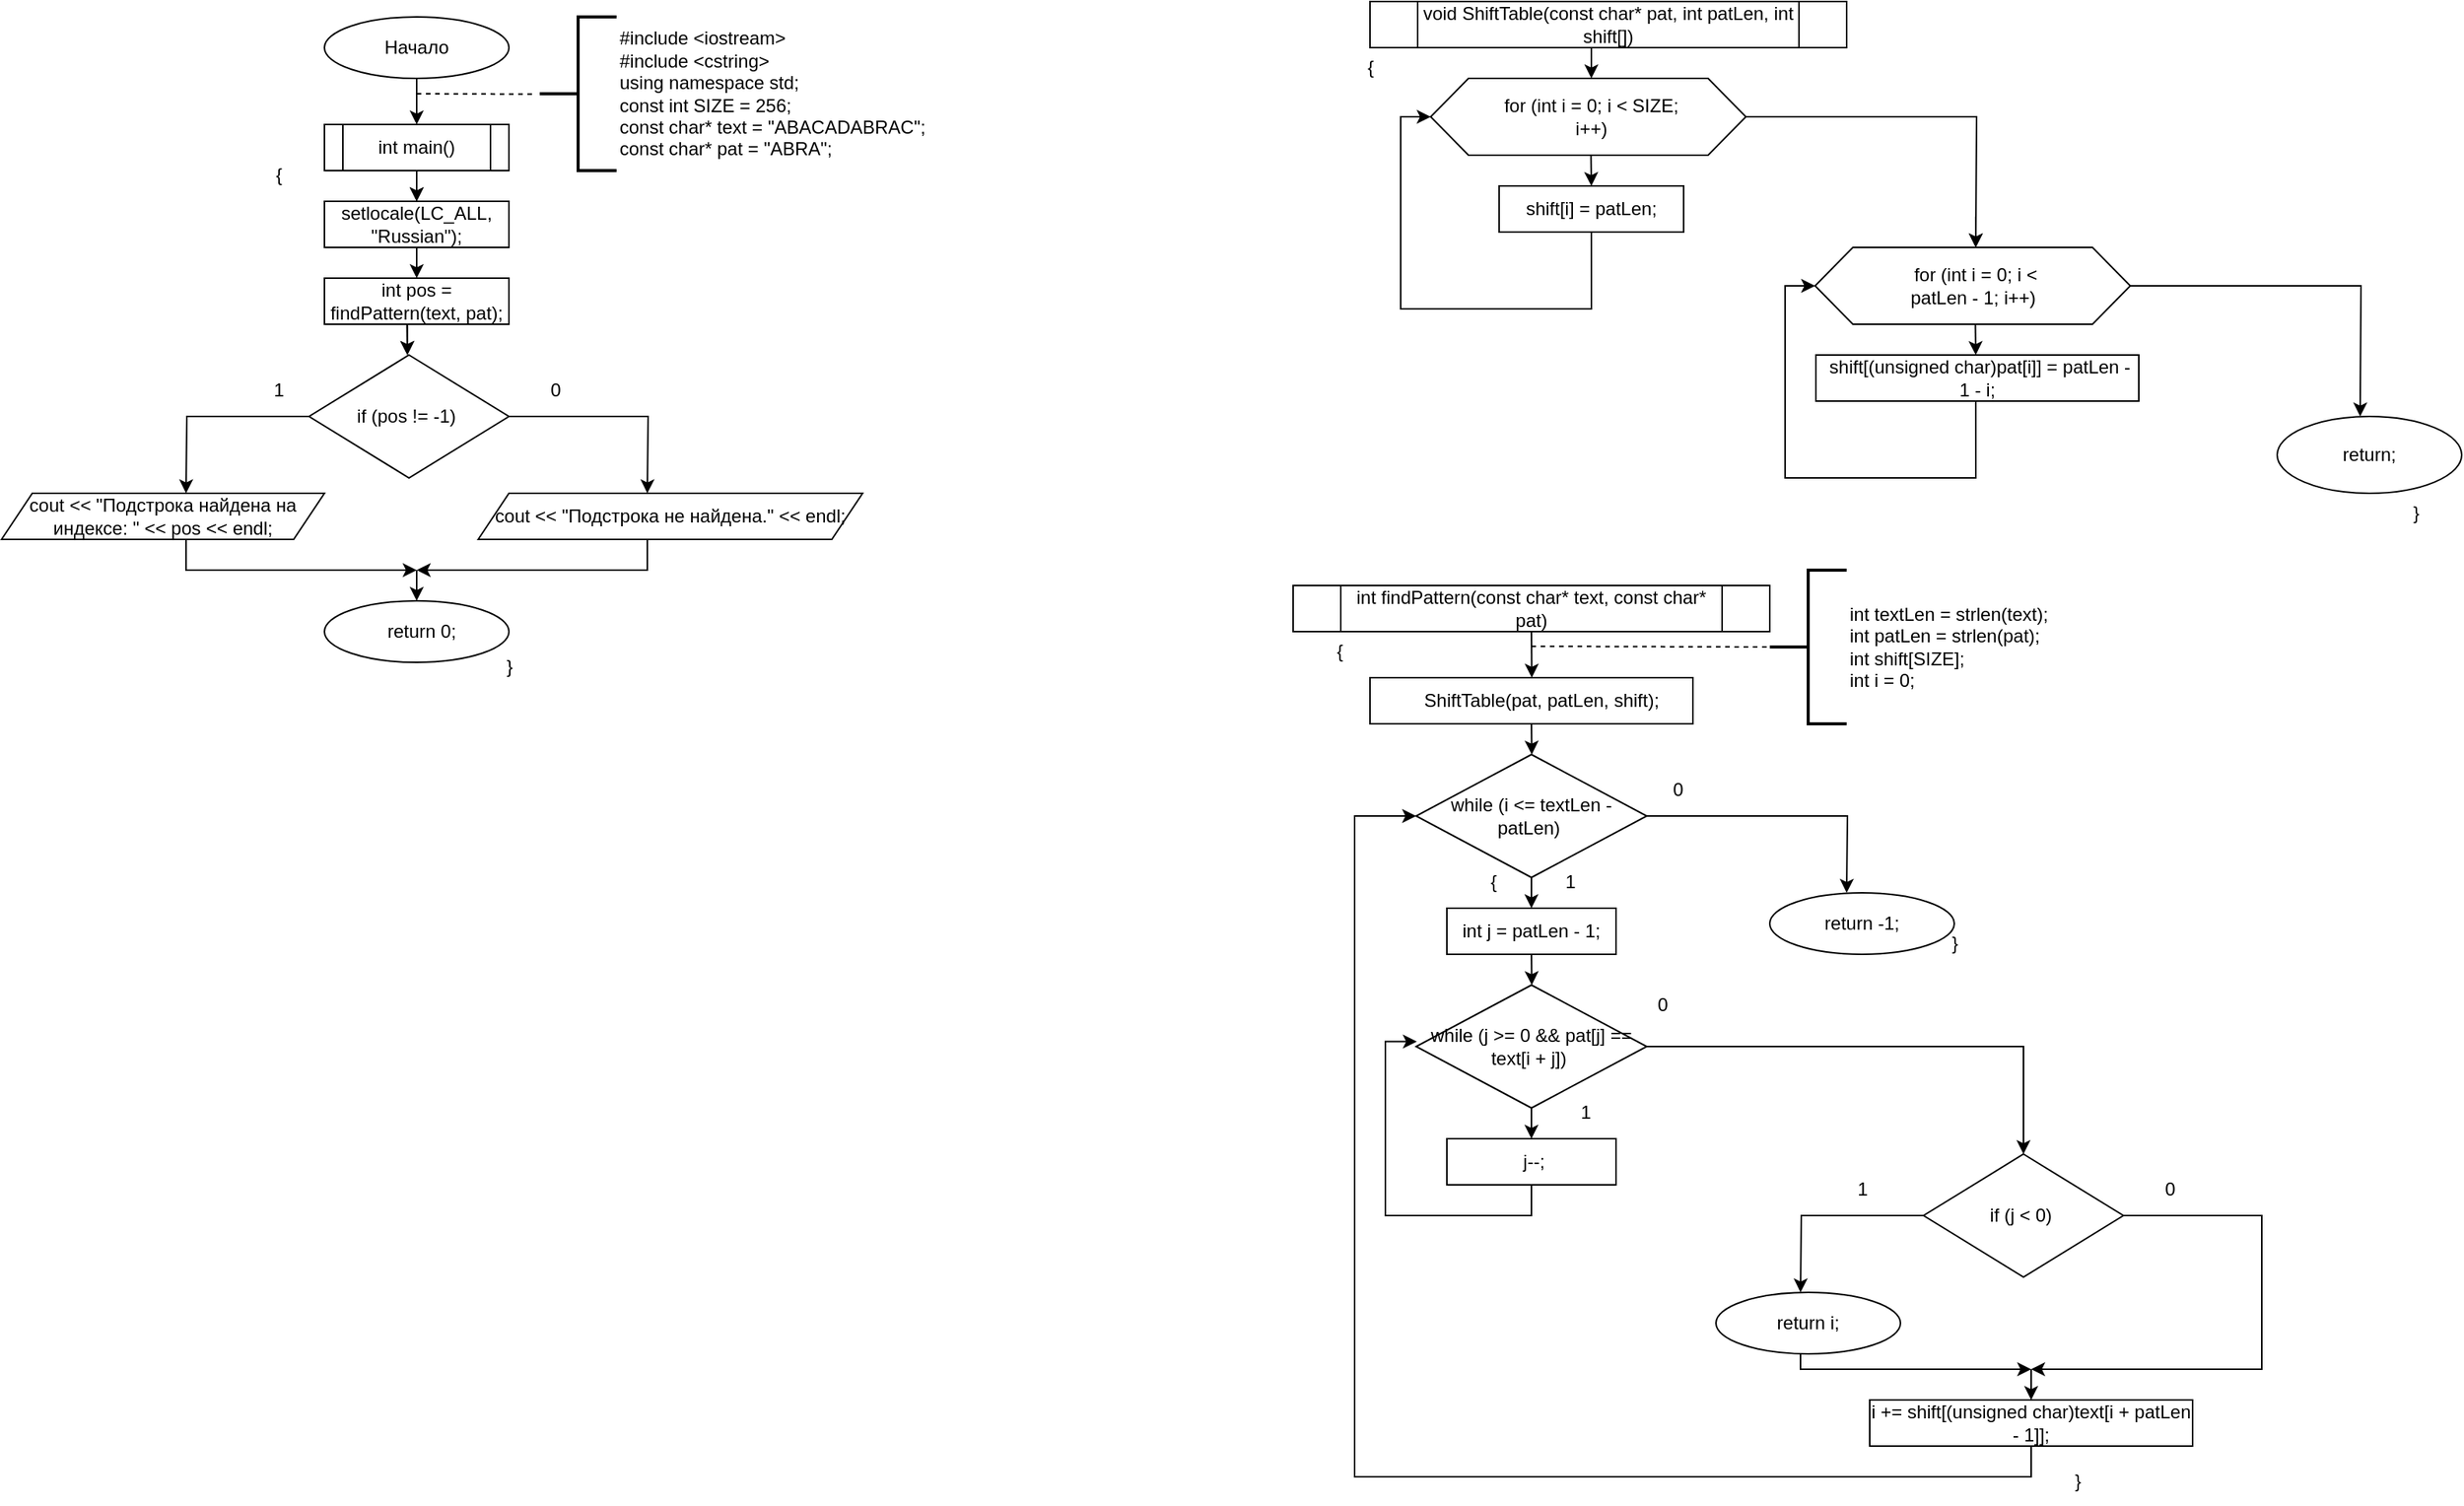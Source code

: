 <mxfile version="26.0.9">
  <diagram name="Страница — 1" id="cVIGA2q7kOsLCS1EdGhH">
    <mxGraphModel dx="2876" dy="1194" grid="1" gridSize="10" guides="1" tooltips="1" connect="1" arrows="1" fold="1" page="1" pageScale="1" pageWidth="827" pageHeight="1169" math="0" shadow="0">
      <root>
        <mxCell id="0" />
        <mxCell id="1" parent="0" />
        <mxCell id="6HM5-v3erGqkzhEeWw-0-1" value="" style="edgeStyle=orthogonalEdgeStyle;rounded=0;orthogonalLoop=1;jettySize=auto;html=1;" edge="1" source="6HM5-v3erGqkzhEeWw-0-2" parent="1">
          <mxGeometry relative="1" as="geometry">
            <mxPoint x="230" y="120" as="targetPoint" />
          </mxGeometry>
        </mxCell>
        <mxCell id="6HM5-v3erGqkzhEeWw-0-2" value="Начало" style="ellipse;whiteSpace=wrap;html=1;" vertex="1" parent="1">
          <mxGeometry x="170" y="50" width="120" height="40" as="geometry" />
        </mxCell>
        <mxCell id="6HM5-v3erGqkzhEeWw-0-3" value="" style="edgeStyle=orthogonalEdgeStyle;rounded=0;orthogonalLoop=1;jettySize=auto;html=1;" edge="1" source="6HM5-v3erGqkzhEeWw-0-4" parent="1">
          <mxGeometry relative="1" as="geometry">
            <mxPoint x="230" y="170" as="targetPoint" />
          </mxGeometry>
        </mxCell>
        <mxCell id="6HM5-v3erGqkzhEeWw-0-4" value="int main()" style="shape=process;whiteSpace=wrap;html=1;backgroundOutline=1;" vertex="1" parent="1">
          <mxGeometry x="170" y="120" width="120" height="30" as="geometry" />
        </mxCell>
        <mxCell id="6HM5-v3erGqkzhEeWw-0-6" value="" style="edgeStyle=orthogonalEdgeStyle;rounded=0;orthogonalLoop=1;jettySize=auto;html=1;" edge="1" parent="1">
          <mxGeometry relative="1" as="geometry">
            <mxPoint x="230" y="150" as="sourcePoint" />
            <mxPoint x="230" y="170" as="targetPoint" />
          </mxGeometry>
        </mxCell>
        <mxCell id="6HM5-v3erGqkzhEeWw-0-7" value="setlocale(LC_ALL, &quot;Russian&quot;);" style="rounded=0;whiteSpace=wrap;html=1;" vertex="1" parent="1">
          <mxGeometry x="170" y="170" width="120" height="30" as="geometry" />
        </mxCell>
        <mxCell id="6HM5-v3erGqkzhEeWw-0-8" value="" style="edgeStyle=orthogonalEdgeStyle;rounded=0;orthogonalLoop=1;jettySize=auto;html=1;" edge="1" parent="1">
          <mxGeometry relative="1" as="geometry">
            <mxPoint x="230" y="200" as="sourcePoint" />
            <mxPoint x="230" y="220" as="targetPoint" />
          </mxGeometry>
        </mxCell>
        <mxCell id="6HM5-v3erGqkzhEeWw-0-9" value="&lt;div&gt;#include &amp;lt;iostream&amp;gt;&lt;/div&gt;&lt;div&gt;#include &amp;lt;cstring&amp;gt;&lt;/div&gt;&lt;div&gt;using namespace std;&lt;/div&gt;&lt;div&gt;const int SIZE = 256;&lt;br&gt;&lt;/div&gt;&lt;div&gt;&lt;div&gt;const char* text = &quot;ABACADABRAC&quot;;&lt;/div&gt;&lt;div&gt;const char* pat = &quot;ABRA&quot;;&lt;/div&gt;&lt;/div&gt;" style="strokeWidth=2;html=1;shape=mxgraph.flowchart.annotation_2;align=left;labelPosition=right;pointerEvents=1;" vertex="1" parent="1">
          <mxGeometry x="310" y="50" width="50" height="100" as="geometry" />
        </mxCell>
        <mxCell id="6HM5-v3erGqkzhEeWw-0-10" value="" style="endArrow=none;dashed=1;html=1;rounded=0;entryX=-0.04;entryY=0.503;entryDx=0;entryDy=0;entryPerimeter=0;" edge="1" target="6HM5-v3erGqkzhEeWw-0-9" parent="1">
          <mxGeometry width="50" height="50" relative="1" as="geometry">
            <mxPoint x="230" y="100" as="sourcePoint" />
            <mxPoint x="300" y="100" as="targetPoint" />
          </mxGeometry>
        </mxCell>
        <mxCell id="6HM5-v3erGqkzhEeWw-0-12" value="int pos = findPattern(text, pat);" style="rounded=0;whiteSpace=wrap;html=1;" vertex="1" parent="1">
          <mxGeometry x="170" y="220" width="120" height="30" as="geometry" />
        </mxCell>
        <mxCell id="6HM5-v3erGqkzhEeWw-0-13" value="" style="edgeStyle=orthogonalEdgeStyle;rounded=0;orthogonalLoop=1;jettySize=auto;html=1;" edge="1" parent="1">
          <mxGeometry relative="1" as="geometry">
            <mxPoint x="223.703" y="250.0" as="sourcePoint" />
            <mxPoint x="223.943" y="270.0" as="targetPoint" />
          </mxGeometry>
        </mxCell>
        <mxCell id="6HM5-v3erGqkzhEeWw-0-14" value="" style="edgeStyle=orthogonalEdgeStyle;rounded=0;orthogonalLoop=1;jettySize=auto;html=1;" edge="1" parent="1">
          <mxGeometry relative="1" as="geometry">
            <mxPoint x="223.943" y="250.0" as="sourcePoint" />
            <mxPoint x="223.943" y="270.0" as="targetPoint" />
          </mxGeometry>
        </mxCell>
        <mxCell id="6HM5-v3erGqkzhEeWw-0-15" style="edgeStyle=orthogonalEdgeStyle;rounded=0;orthogonalLoop=1;jettySize=auto;html=1;exitX=0;exitY=0.5;exitDx=0;exitDy=0;" edge="1" source="6HM5-v3erGqkzhEeWw-0-17" parent="1">
          <mxGeometry relative="1" as="geometry">
            <mxPoint x="80" y="360.0" as="targetPoint" />
          </mxGeometry>
        </mxCell>
        <mxCell id="6HM5-v3erGqkzhEeWw-0-16" style="edgeStyle=orthogonalEdgeStyle;rounded=0;orthogonalLoop=1;jettySize=auto;html=1;exitX=1;exitY=0.5;exitDx=0;exitDy=0;" edge="1" source="6HM5-v3erGqkzhEeWw-0-17" parent="1">
          <mxGeometry relative="1" as="geometry">
            <mxPoint x="380.0" y="360.0" as="targetPoint" />
          </mxGeometry>
        </mxCell>
        <mxCell id="6HM5-v3erGqkzhEeWw-0-17" value="if (pos != -1)&amp;nbsp;" style="rhombus;whiteSpace=wrap;html=1;" vertex="1" parent="1">
          <mxGeometry x="160" y="270.0" width="130" height="80" as="geometry" />
        </mxCell>
        <mxCell id="6HM5-v3erGqkzhEeWw-0-18" style="edgeStyle=orthogonalEdgeStyle;rounded=0;orthogonalLoop=1;jettySize=auto;html=1;exitX=0.5;exitY=1;exitDx=0;exitDy=0;" edge="1" parent="1">
          <mxGeometry relative="1" as="geometry">
            <mxPoint x="230.0" y="410.0" as="targetPoint" />
            <Array as="points">
              <mxPoint x="80" y="410.0" />
            </Array>
            <mxPoint x="80" y="390.0" as="sourcePoint" />
          </mxGeometry>
        </mxCell>
        <mxCell id="6HM5-v3erGqkzhEeWw-0-20" style="edgeStyle=orthogonalEdgeStyle;rounded=0;orthogonalLoop=1;jettySize=auto;html=1;exitX=0.5;exitY=1;exitDx=0;exitDy=0;" edge="1" parent="1">
          <mxGeometry relative="1" as="geometry">
            <mxPoint x="230.0" y="410.0" as="targetPoint" />
            <Array as="points">
              <mxPoint x="380" y="410.0" />
            </Array>
            <mxPoint x="380" y="390.0" as="sourcePoint" />
          </mxGeometry>
        </mxCell>
        <mxCell id="6HM5-v3erGqkzhEeWw-0-22" value="cout &amp;lt;&amp;lt; &quot;Подстрока найдена на индексе: &quot; &amp;lt;&amp;lt; pos &amp;lt;&amp;lt; endl;" style="shape=parallelogram;perimeter=parallelogramPerimeter;whiteSpace=wrap;html=1;fixedSize=1;" vertex="1" parent="1">
          <mxGeometry x="-40" y="360" width="210" height="30" as="geometry" />
        </mxCell>
        <mxCell id="6HM5-v3erGqkzhEeWw-0-23" value="cout &amp;lt;&amp;lt; &quot;Подстрока не найдена.&quot; &amp;lt;&amp;lt; endl;" style="shape=parallelogram;perimeter=parallelogramPerimeter;whiteSpace=wrap;html=1;fixedSize=1;" vertex="1" parent="1">
          <mxGeometry x="270" y="360" width="250" height="30" as="geometry" />
        </mxCell>
        <mxCell id="6HM5-v3erGqkzhEeWw-0-24" value="" style="endArrow=classic;html=1;rounded=0;" edge="1" parent="1">
          <mxGeometry width="50" height="50" relative="1" as="geometry">
            <mxPoint x="230" y="410" as="sourcePoint" />
            <mxPoint x="230" y="430" as="targetPoint" />
          </mxGeometry>
        </mxCell>
        <mxCell id="6HM5-v3erGqkzhEeWw-0-25" value="&amp;nbsp; return 0;" style="ellipse;whiteSpace=wrap;html=1;" vertex="1" parent="1">
          <mxGeometry x="170" y="430" width="120" height="40" as="geometry" />
        </mxCell>
        <mxCell id="6HM5-v3erGqkzhEeWw-0-26" value="{" style="text;html=1;align=center;verticalAlign=middle;resizable=0;points=[];autosize=1;strokeColor=none;fillColor=none;" vertex="1" parent="1">
          <mxGeometry x="125" y="138" width="30" height="30" as="geometry" />
        </mxCell>
        <mxCell id="6HM5-v3erGqkzhEeWw-0-27" value="}" style="text;html=1;align=center;verticalAlign=middle;resizable=0;points=[];autosize=1;strokeColor=none;fillColor=none;" vertex="1" parent="1">
          <mxGeometry x="275" y="458" width="30" height="30" as="geometry" />
        </mxCell>
        <mxCell id="6HM5-v3erGqkzhEeWw-0-28" value="void ShiftTable(const char* pat, int patLen, int shift[])" style="shape=process;whiteSpace=wrap;html=1;backgroundOutline=1;" vertex="1" parent="1">
          <mxGeometry x="850" y="40" width="310" height="30" as="geometry" />
        </mxCell>
        <mxCell id="6HM5-v3erGqkzhEeWw-0-29" value="" style="edgeStyle=orthogonalEdgeStyle;rounded=0;orthogonalLoop=1;jettySize=auto;html=1;" edge="1" parent="1">
          <mxGeometry relative="1" as="geometry">
            <mxPoint x="993.971" y="70" as="sourcePoint" />
            <mxPoint x="993.971" y="90" as="targetPoint" />
          </mxGeometry>
        </mxCell>
        <mxCell id="6HM5-v3erGqkzhEeWw-0-30" style="edgeStyle=orthogonalEdgeStyle;rounded=0;orthogonalLoop=1;jettySize=auto;html=1;exitX=1;exitY=0.5;exitDx=0;exitDy=0;" edge="1" source="6HM5-v3erGqkzhEeWw-0-31" parent="1">
          <mxGeometry relative="1" as="geometry">
            <mxPoint x="1243.971" y="200" as="targetPoint" />
          </mxGeometry>
        </mxCell>
        <mxCell id="6HM5-v3erGqkzhEeWw-0-31" value="" style="verticalLabelPosition=bottom;verticalAlign=top;html=1;shape=hexagon;perimeter=hexagonPerimeter2;arcSize=6;size=0.12;" vertex="1" parent="1">
          <mxGeometry x="889.471" y="90" width="205" height="50" as="geometry" />
        </mxCell>
        <mxCell id="6HM5-v3erGqkzhEeWw-0-32" value="" style="edgeStyle=orthogonalEdgeStyle;rounded=0;orthogonalLoop=1;jettySize=auto;html=1;" edge="1" parent="1">
          <mxGeometry relative="1" as="geometry">
            <mxPoint x="993.731" y="140" as="sourcePoint" />
            <mxPoint x="993.971" y="160" as="targetPoint" />
          </mxGeometry>
        </mxCell>
        <mxCell id="6HM5-v3erGqkzhEeWw-0-33" value="for (int i = 0; i &amp;lt; SIZE; i++)" style="text;html=1;align=center;verticalAlign=middle;whiteSpace=wrap;rounded=0;" vertex="1" parent="1">
          <mxGeometry x="933.971" y="100" width="120" height="30" as="geometry" />
        </mxCell>
        <mxCell id="6HM5-v3erGqkzhEeWw-0-34" value="" style="edgeStyle=orthogonalEdgeStyle;rounded=0;orthogonalLoop=1;jettySize=auto;html=1;entryX=0;entryY=0.5;entryDx=0;entryDy=0;" edge="1" target="6HM5-v3erGqkzhEeWw-0-31" parent="1">
          <mxGeometry relative="1" as="geometry">
            <mxPoint x="993.971" y="190" as="sourcePoint" />
            <mxPoint x="873.971" y="160" as="targetPoint" />
            <Array as="points">
              <mxPoint x="993.971" y="240" />
              <mxPoint x="869.971" y="240" />
              <mxPoint x="869.971" y="115" />
            </Array>
          </mxGeometry>
        </mxCell>
        <mxCell id="6HM5-v3erGqkzhEeWw-0-35" value="shift[i] = patLen;" style="rounded=0;whiteSpace=wrap;html=1;" vertex="1" parent="1">
          <mxGeometry x="933.971" y="160" width="120" height="30" as="geometry" />
        </mxCell>
        <mxCell id="6HM5-v3erGqkzhEeWw-0-36" value="" style="edgeStyle=orthogonalEdgeStyle;rounded=0;orthogonalLoop=1;jettySize=auto;html=1;" edge="1" parent="1">
          <mxGeometry relative="1" as="geometry">
            <mxPoint x="1243.971" y="180" as="sourcePoint" />
            <mxPoint x="1243.971" y="200" as="targetPoint" />
          </mxGeometry>
        </mxCell>
        <mxCell id="6HM5-v3erGqkzhEeWw-0-37" style="edgeStyle=orthogonalEdgeStyle;rounded=0;orthogonalLoop=1;jettySize=auto;html=1;exitX=1;exitY=0.5;exitDx=0;exitDy=0;" edge="1" source="6HM5-v3erGqkzhEeWw-0-38" parent="1">
          <mxGeometry relative="1" as="geometry">
            <mxPoint x="1493.971" y="310" as="targetPoint" />
          </mxGeometry>
        </mxCell>
        <mxCell id="6HM5-v3erGqkzhEeWw-0-38" value="" style="verticalLabelPosition=bottom;verticalAlign=top;html=1;shape=hexagon;perimeter=hexagonPerimeter2;arcSize=6;size=0.12;" vertex="1" parent="1">
          <mxGeometry x="1139.471" y="200" width="205" height="50" as="geometry" />
        </mxCell>
        <mxCell id="6HM5-v3erGqkzhEeWw-0-39" value="" style="edgeStyle=orthogonalEdgeStyle;rounded=0;orthogonalLoop=1;jettySize=auto;html=1;" edge="1" parent="1">
          <mxGeometry relative="1" as="geometry">
            <mxPoint x="1243.731" y="250" as="sourcePoint" />
            <mxPoint x="1243.971" y="270" as="targetPoint" />
          </mxGeometry>
        </mxCell>
        <mxCell id="6HM5-v3erGqkzhEeWw-0-40" value="for (int i = 0; i &amp;lt; patLen - 1; i++)&amp;nbsp;" style="text;html=1;align=center;verticalAlign=middle;whiteSpace=wrap;rounded=0;" vertex="1" parent="1">
          <mxGeometry x="1183.971" y="210" width="120" height="30" as="geometry" />
        </mxCell>
        <mxCell id="6HM5-v3erGqkzhEeWw-0-41" value="" style="edgeStyle=orthogonalEdgeStyle;rounded=0;orthogonalLoop=1;jettySize=auto;html=1;entryX=0;entryY=0.5;entryDx=0;entryDy=0;" edge="1" target="6HM5-v3erGqkzhEeWw-0-38" parent="1">
          <mxGeometry relative="1" as="geometry">
            <mxPoint x="1243.971" y="300" as="sourcePoint" />
            <mxPoint x="1123.971" y="270" as="targetPoint" />
            <Array as="points">
              <mxPoint x="1243.971" y="350" />
              <mxPoint x="1119.971" y="350" />
              <mxPoint x="1119.971" y="225" />
            </Array>
          </mxGeometry>
        </mxCell>
        <mxCell id="6HM5-v3erGqkzhEeWw-0-42" value="&amp;nbsp;shift[(unsigned char)pat[i]] = patLen - 1 - i;" style="rounded=0;whiteSpace=wrap;html=1;" vertex="1" parent="1">
          <mxGeometry x="1140" y="270" width="210" height="30" as="geometry" />
        </mxCell>
        <mxCell id="6HM5-v3erGqkzhEeWw-0-43" value="return;" style="ellipse;whiteSpace=wrap;html=1;" vertex="1" parent="1">
          <mxGeometry x="1440" y="310" width="120" height="50" as="geometry" />
        </mxCell>
        <mxCell id="6HM5-v3erGqkzhEeWw-0-44" value="{" style="text;html=1;align=center;verticalAlign=middle;resizable=0;points=[];autosize=1;strokeColor=none;fillColor=none;" vertex="1" parent="1">
          <mxGeometry x="835" y="68" width="30" height="30" as="geometry" />
        </mxCell>
        <mxCell id="6HM5-v3erGqkzhEeWw-0-45" value="}" style="text;html=1;align=center;verticalAlign=middle;resizable=0;points=[];autosize=1;strokeColor=none;fillColor=none;" vertex="1" parent="1">
          <mxGeometry x="1515" y="358" width="30" height="30" as="geometry" />
        </mxCell>
        <mxCell id="6HM5-v3erGqkzhEeWw-0-47" style="edgeStyle=orthogonalEdgeStyle;rounded=0;orthogonalLoop=1;jettySize=auto;html=1;exitX=0.5;exitY=1;exitDx=0;exitDy=0;" edge="1" parent="1" source="6HM5-v3erGqkzhEeWw-0-46">
          <mxGeometry relative="1" as="geometry">
            <mxPoint x="955.238" y="480" as="targetPoint" />
          </mxGeometry>
        </mxCell>
        <mxCell id="6HM5-v3erGqkzhEeWw-0-46" value="int findPattern(const char* text, const char* pat)" style="shape=process;whiteSpace=wrap;html=1;backgroundOutline=1;" vertex="1" parent="1">
          <mxGeometry x="800" y="420" width="310" height="30" as="geometry" />
        </mxCell>
        <mxCell id="6HM5-v3erGqkzhEeWw-0-51" style="edgeStyle=orthogonalEdgeStyle;rounded=0;orthogonalLoop=1;jettySize=auto;html=1;exitX=0.5;exitY=1;exitDx=0;exitDy=0;" edge="1" parent="1" source="6HM5-v3erGqkzhEeWw-0-48">
          <mxGeometry relative="1" as="geometry">
            <mxPoint x="955.238" y="530" as="targetPoint" />
          </mxGeometry>
        </mxCell>
        <mxCell id="6HM5-v3erGqkzhEeWw-0-48" value="&amp;nbsp; &amp;nbsp; ShiftTable(pat, patLen, shift);" style="rounded=0;whiteSpace=wrap;html=1;" vertex="1" parent="1">
          <mxGeometry x="850" y="480" width="210" height="30" as="geometry" />
        </mxCell>
        <mxCell id="6HM5-v3erGqkzhEeWw-0-49" value="&lt;div&gt;int textLen = strlen(text);&lt;/div&gt;&lt;div&gt;int patLen = strlen(pat);&lt;/div&gt;&lt;div&gt;int shift[SIZE];&lt;/div&gt;&lt;div&gt;int i = 0;&lt;br&gt;&lt;/div&gt;" style="strokeWidth=2;html=1;shape=mxgraph.flowchart.annotation_2;align=left;labelPosition=right;pointerEvents=1;" vertex="1" parent="1">
          <mxGeometry x="1110" y="410" width="50" height="100" as="geometry" />
        </mxCell>
        <mxCell id="6HM5-v3erGqkzhEeWw-0-50" value="" style="endArrow=none;dashed=1;html=1;rounded=0;entryX=0;entryY=0.5;entryDx=0;entryDy=0;entryPerimeter=0;" edge="1" parent="1" target="6HM5-v3erGqkzhEeWw-0-49">
          <mxGeometry width="50" height="50" relative="1" as="geometry">
            <mxPoint x="954.97" y="459.58" as="sourcePoint" />
            <mxPoint x="1032.97" y="459.58" as="targetPoint" />
          </mxGeometry>
        </mxCell>
        <mxCell id="6HM5-v3erGqkzhEeWw-0-54" style="edgeStyle=orthogonalEdgeStyle;rounded=0;orthogonalLoop=1;jettySize=auto;html=1;exitX=0.5;exitY=1;exitDx=0;exitDy=0;entryX=0.5;entryY=0;entryDx=0;entryDy=0;" edge="1" parent="1" source="6HM5-v3erGqkzhEeWw-0-52" target="6HM5-v3erGqkzhEeWw-0-53">
          <mxGeometry relative="1" as="geometry" />
        </mxCell>
        <mxCell id="6HM5-v3erGqkzhEeWw-0-81" style="edgeStyle=orthogonalEdgeStyle;rounded=0;orthogonalLoop=1;jettySize=auto;html=1;exitX=1;exitY=0.5;exitDx=0;exitDy=0;" edge="1" parent="1" source="6HM5-v3erGqkzhEeWw-0-52">
          <mxGeometry relative="1" as="geometry">
            <mxPoint x="1160" y="620" as="targetPoint" />
          </mxGeometry>
        </mxCell>
        <mxCell id="6HM5-v3erGqkzhEeWw-0-52" value="while (i &amp;lt;= textLen - patLen)&amp;nbsp;" style="rhombus;whiteSpace=wrap;html=1;" vertex="1" parent="1">
          <mxGeometry x="880" y="530" width="150" height="80" as="geometry" />
        </mxCell>
        <mxCell id="6HM5-v3erGqkzhEeWw-0-53" value="int j = patLen - 1;" style="rounded=0;whiteSpace=wrap;html=1;" vertex="1" parent="1">
          <mxGeometry x="900" y="630" width="110" height="30" as="geometry" />
        </mxCell>
        <mxCell id="6HM5-v3erGqkzhEeWw-0-55" style="edgeStyle=orthogonalEdgeStyle;rounded=0;orthogonalLoop=1;jettySize=auto;html=1;exitX=0.5;exitY=1;exitDx=0;exitDy=0;" edge="1" parent="1">
          <mxGeometry relative="1" as="geometry">
            <mxPoint x="955.238" y="680" as="targetPoint" />
            <mxPoint x="955" y="660" as="sourcePoint" />
          </mxGeometry>
        </mxCell>
        <mxCell id="6HM5-v3erGqkzhEeWw-0-56" style="edgeStyle=orthogonalEdgeStyle;rounded=0;orthogonalLoop=1;jettySize=auto;html=1;exitX=0.5;exitY=1;exitDx=0;exitDy=0;entryX=0.5;entryY=0;entryDx=0;entryDy=0;" edge="1" parent="1" source="6HM5-v3erGqkzhEeWw-0-57" target="6HM5-v3erGqkzhEeWw-0-58">
          <mxGeometry relative="1" as="geometry" />
        </mxCell>
        <mxCell id="6HM5-v3erGqkzhEeWw-0-72" style="edgeStyle=orthogonalEdgeStyle;rounded=0;orthogonalLoop=1;jettySize=auto;html=1;exitX=1;exitY=0.5;exitDx=0;exitDy=0;entryX=0.5;entryY=0;entryDx=0;entryDy=0;" edge="1" parent="1" source="6HM5-v3erGqkzhEeWw-0-57" target="6HM5-v3erGqkzhEeWw-0-66">
          <mxGeometry relative="1" as="geometry" />
        </mxCell>
        <mxCell id="6HM5-v3erGqkzhEeWw-0-57" value="while (j &amp;gt;= 0 &amp;amp;&amp;amp; pat[j] == text[i + j])&amp;nbsp;" style="rhombus;whiteSpace=wrap;html=1;" vertex="1" parent="1">
          <mxGeometry x="880" y="680" width="150" height="80" as="geometry" />
        </mxCell>
        <mxCell id="6HM5-v3erGqkzhEeWw-0-59" style="edgeStyle=orthogonalEdgeStyle;rounded=0;orthogonalLoop=1;jettySize=auto;html=1;exitX=0.5;exitY=1;exitDx=0;exitDy=0;entryX=0.003;entryY=0.46;entryDx=0;entryDy=0;entryPerimeter=0;" edge="1" parent="1" source="6HM5-v3erGqkzhEeWw-0-58" target="6HM5-v3erGqkzhEeWw-0-57">
          <mxGeometry relative="1" as="geometry">
            <mxPoint x="955.143" y="840" as="targetPoint" />
          </mxGeometry>
        </mxCell>
        <mxCell id="6HM5-v3erGqkzhEeWw-0-58" value="&amp;nbsp;j--;" style="rounded=0;whiteSpace=wrap;html=1;" vertex="1" parent="1">
          <mxGeometry x="900" y="780" width="110" height="30" as="geometry" />
        </mxCell>
        <mxCell id="6HM5-v3erGqkzhEeWw-0-64" style="edgeStyle=orthogonalEdgeStyle;rounded=0;orthogonalLoop=1;jettySize=auto;html=1;exitX=0;exitY=0.5;exitDx=0;exitDy=0;" edge="1" source="6HM5-v3erGqkzhEeWw-0-66" parent="1">
          <mxGeometry relative="1" as="geometry">
            <mxPoint x="1130" y="880.0" as="targetPoint" />
          </mxGeometry>
        </mxCell>
        <mxCell id="6HM5-v3erGqkzhEeWw-0-66" value="if (j &amp;lt; 0)&amp;nbsp;" style="rhombus;whiteSpace=wrap;html=1;" vertex="1" parent="1">
          <mxGeometry x="1210" y="790.0" width="130" height="80" as="geometry" />
        </mxCell>
        <mxCell id="6HM5-v3erGqkzhEeWw-0-67" style="edgeStyle=orthogonalEdgeStyle;rounded=0;orthogonalLoop=1;jettySize=auto;html=1;exitX=0.5;exitY=1;exitDx=0;exitDy=0;" edge="1" parent="1">
          <mxGeometry relative="1" as="geometry">
            <mxPoint x="1280.0" y="930.0" as="targetPoint" />
            <Array as="points">
              <mxPoint x="1130" y="930.0" />
            </Array>
            <mxPoint x="1130" y="910" as="sourcePoint" />
          </mxGeometry>
        </mxCell>
        <mxCell id="6HM5-v3erGqkzhEeWw-0-69" style="edgeStyle=orthogonalEdgeStyle;rounded=0;orthogonalLoop=1;jettySize=auto;html=1;" edge="1" source="6HM5-v3erGqkzhEeWw-0-66" parent="1">
          <mxGeometry relative="1" as="geometry">
            <mxPoint x="1280.0" y="930.0" as="targetPoint" />
            <Array as="points">
              <mxPoint x="1430" y="830" />
              <mxPoint x="1430" y="930" />
            </Array>
            <mxPoint x="1430" y="910" as="sourcePoint" />
          </mxGeometry>
        </mxCell>
        <mxCell id="6HM5-v3erGqkzhEeWw-0-73" value="return i;" style="ellipse;whiteSpace=wrap;html=1;" vertex="1" parent="1">
          <mxGeometry x="1075" y="880" width="120" height="40" as="geometry" />
        </mxCell>
        <mxCell id="6HM5-v3erGqkzhEeWw-0-74" value="1" style="text;html=1;align=center;verticalAlign=middle;resizable=0;points=[];autosize=1;strokeColor=none;fillColor=none;" vertex="1" parent="1">
          <mxGeometry x="1155" y="798" width="30" height="30" as="geometry" />
        </mxCell>
        <mxCell id="6HM5-v3erGqkzhEeWw-0-75" value="0" style="text;html=1;align=center;verticalAlign=middle;resizable=0;points=[];autosize=1;strokeColor=none;fillColor=none;" vertex="1" parent="1">
          <mxGeometry x="1355" y="798" width="30" height="30" as="geometry" />
        </mxCell>
        <mxCell id="6HM5-v3erGqkzhEeWw-0-76" value="1" style="text;html=1;align=center;verticalAlign=middle;resizable=0;points=[];autosize=1;strokeColor=none;fillColor=none;" vertex="1" parent="1">
          <mxGeometry x="125" y="278" width="30" height="30" as="geometry" />
        </mxCell>
        <mxCell id="6HM5-v3erGqkzhEeWw-0-77" value="0" style="text;html=1;align=center;verticalAlign=middle;resizable=0;points=[];autosize=1;strokeColor=none;fillColor=none;" vertex="1" parent="1">
          <mxGeometry x="305" y="278" width="30" height="30" as="geometry" />
        </mxCell>
        <mxCell id="6HM5-v3erGqkzhEeWw-0-78" value="" style="endArrow=classic;html=1;rounded=0;" edge="1" parent="1">
          <mxGeometry width="50" height="50" relative="1" as="geometry">
            <mxPoint x="1280" y="930" as="sourcePoint" />
            <mxPoint x="1280" y="950" as="targetPoint" />
          </mxGeometry>
        </mxCell>
        <mxCell id="6HM5-v3erGqkzhEeWw-0-80" style="edgeStyle=orthogonalEdgeStyle;rounded=0;orthogonalLoop=1;jettySize=auto;html=1;exitX=0.5;exitY=1;exitDx=0;exitDy=0;entryX=0;entryY=0.5;entryDx=0;entryDy=0;" edge="1" parent="1" source="6HM5-v3erGqkzhEeWw-0-79" target="6HM5-v3erGqkzhEeWw-0-52">
          <mxGeometry relative="1" as="geometry">
            <Array as="points">
              <mxPoint x="1280" y="1000" />
              <mxPoint x="840" y="1000" />
              <mxPoint x="840" y="570" />
            </Array>
          </mxGeometry>
        </mxCell>
        <mxCell id="6HM5-v3erGqkzhEeWw-0-79" value="i += shift[(unsigned char)text[i + patLen - 1]];" style="rounded=0;whiteSpace=wrap;html=1;" vertex="1" parent="1">
          <mxGeometry x="1175" y="950" width="210" height="30" as="geometry" />
        </mxCell>
        <mxCell id="6HM5-v3erGqkzhEeWw-0-82" value="return -1;" style="ellipse;whiteSpace=wrap;html=1;" vertex="1" parent="1">
          <mxGeometry x="1110" y="620" width="120" height="40" as="geometry" />
        </mxCell>
        <mxCell id="6HM5-v3erGqkzhEeWw-0-83" value="}" style="text;html=1;align=center;verticalAlign=middle;resizable=0;points=[];autosize=1;strokeColor=none;fillColor=none;" vertex="1" parent="1">
          <mxGeometry x="1215" y="638" width="30" height="30" as="geometry" />
        </mxCell>
        <mxCell id="6HM5-v3erGqkzhEeWw-0-84" value="{" style="text;html=1;align=center;verticalAlign=middle;resizable=0;points=[];autosize=1;strokeColor=none;fillColor=none;" vertex="1" parent="1">
          <mxGeometry x="815" y="448" width="30" height="30" as="geometry" />
        </mxCell>
        <mxCell id="6HM5-v3erGqkzhEeWw-0-85" value="{" style="text;html=1;align=center;verticalAlign=middle;resizable=0;points=[];autosize=1;strokeColor=none;fillColor=none;" vertex="1" parent="1">
          <mxGeometry x="915" y="598" width="30" height="30" as="geometry" />
        </mxCell>
        <mxCell id="6HM5-v3erGqkzhEeWw-0-88" value="}" style="text;html=1;align=center;verticalAlign=middle;resizable=0;points=[];autosize=1;strokeColor=none;fillColor=none;" vertex="1" parent="1">
          <mxGeometry x="1295" y="988" width="30" height="30" as="geometry" />
        </mxCell>
        <mxCell id="6HM5-v3erGqkzhEeWw-0-89" value="0" style="text;html=1;align=center;verticalAlign=middle;resizable=0;points=[];autosize=1;strokeColor=none;fillColor=none;" vertex="1" parent="1">
          <mxGeometry x="1035" y="538" width="30" height="30" as="geometry" />
        </mxCell>
        <mxCell id="6HM5-v3erGqkzhEeWw-0-90" value="1" style="text;html=1;align=center;verticalAlign=middle;resizable=0;points=[];autosize=1;strokeColor=none;fillColor=none;" vertex="1" parent="1">
          <mxGeometry x="965" y="598" width="30" height="30" as="geometry" />
        </mxCell>
        <mxCell id="6HM5-v3erGqkzhEeWw-0-91" value="0" style="text;html=1;align=center;verticalAlign=middle;resizable=0;points=[];autosize=1;strokeColor=none;fillColor=none;" vertex="1" parent="1">
          <mxGeometry x="1025" y="678" width="30" height="30" as="geometry" />
        </mxCell>
        <mxCell id="6HM5-v3erGqkzhEeWw-0-93" value="1" style="text;html=1;align=center;verticalAlign=middle;resizable=0;points=[];autosize=1;strokeColor=none;fillColor=none;" vertex="1" parent="1">
          <mxGeometry x="975" y="748" width="30" height="30" as="geometry" />
        </mxCell>
      </root>
    </mxGraphModel>
  </diagram>
</mxfile>
